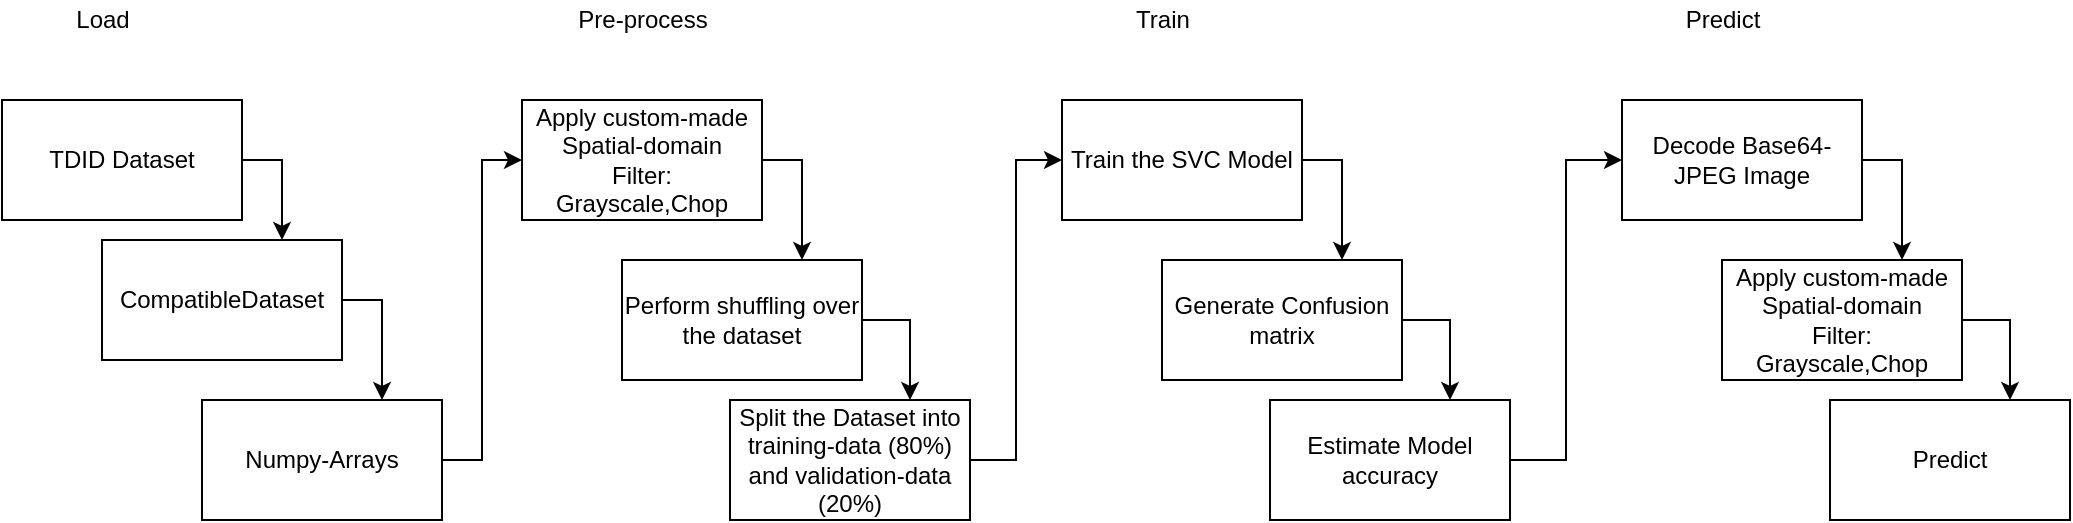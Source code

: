 <mxfile version="14.4.2" type="device"><diagram id="vlej7EJ6OrdBId9abfh9" name="Page-1"><mxGraphModel dx="1106" dy="860" grid="0" gridSize="10" guides="1" tooltips="1" connect="1" arrows="1" fold="1" page="1" pageScale="1" pageWidth="827" pageHeight="1169" math="0" shadow="0"><root><mxCell id="0"/><mxCell id="1" parent="0"/><mxCell id="bg4OJwAdCD0uPcDrFBgO-4" style="edgeStyle=orthogonalEdgeStyle;rounded=0;orthogonalLoop=1;jettySize=auto;html=1;exitX=1;exitY=0.5;exitDx=0;exitDy=0;entryX=0.75;entryY=0;entryDx=0;entryDy=0;" edge="1" parent="1" source="bg4OJwAdCD0uPcDrFBgO-1" target="bg4OJwAdCD0uPcDrFBgO-2"><mxGeometry relative="1" as="geometry"/></mxCell><mxCell id="bg4OJwAdCD0uPcDrFBgO-1" value="TDID Dataset" style="rounded=0;whiteSpace=wrap;html=1;" vertex="1" parent="1"><mxGeometry x="50" y="270" width="120" height="60" as="geometry"/></mxCell><mxCell id="bg4OJwAdCD0uPcDrFBgO-5" style="edgeStyle=orthogonalEdgeStyle;rounded=0;orthogonalLoop=1;jettySize=auto;html=1;exitX=1;exitY=0.5;exitDx=0;exitDy=0;entryX=0.75;entryY=0;entryDx=0;entryDy=0;" edge="1" parent="1" source="bg4OJwAdCD0uPcDrFBgO-2" target="bg4OJwAdCD0uPcDrFBgO-3"><mxGeometry relative="1" as="geometry"/></mxCell><mxCell id="bg4OJwAdCD0uPcDrFBgO-2" value="CompatibleDataset" style="rounded=0;whiteSpace=wrap;html=1;" vertex="1" parent="1"><mxGeometry x="100" y="340" width="120" height="60" as="geometry"/></mxCell><mxCell id="bg4OJwAdCD0uPcDrFBgO-7" style="edgeStyle=orthogonalEdgeStyle;rounded=0;orthogonalLoop=1;jettySize=auto;html=1;exitX=1;exitY=0.5;exitDx=0;exitDy=0;entryX=0;entryY=0.5;entryDx=0;entryDy=0;" edge="1" parent="1" source="bg4OJwAdCD0uPcDrFBgO-3" target="bg4OJwAdCD0uPcDrFBgO-6"><mxGeometry relative="1" as="geometry"/></mxCell><mxCell id="bg4OJwAdCD0uPcDrFBgO-3" value="Numpy-Arrays" style="rounded=0;whiteSpace=wrap;html=1;" vertex="1" parent="1"><mxGeometry x="150" y="420" width="120" height="60" as="geometry"/></mxCell><mxCell id="bg4OJwAdCD0uPcDrFBgO-9" style="edgeStyle=orthogonalEdgeStyle;rounded=0;orthogonalLoop=1;jettySize=auto;html=1;exitX=1;exitY=0.5;exitDx=0;exitDy=0;entryX=0.75;entryY=0;entryDx=0;entryDy=0;" edge="1" parent="1" source="bg4OJwAdCD0uPcDrFBgO-6" target="bg4OJwAdCD0uPcDrFBgO-8"><mxGeometry relative="1" as="geometry"/></mxCell><mxCell id="bg4OJwAdCD0uPcDrFBgO-6" value="Apply custom-made Spatial-domain&lt;br&gt;Filter: Grayscale,Chop" style="rounded=0;whiteSpace=wrap;html=1;" vertex="1" parent="1"><mxGeometry x="310" y="270" width="120" height="60" as="geometry"/></mxCell><mxCell id="bg4OJwAdCD0uPcDrFBgO-11" style="edgeStyle=orthogonalEdgeStyle;rounded=0;orthogonalLoop=1;jettySize=auto;html=1;exitX=1;exitY=0.5;exitDx=0;exitDy=0;entryX=0.75;entryY=0;entryDx=0;entryDy=0;" edge="1" parent="1" source="bg4OJwAdCD0uPcDrFBgO-8" target="bg4OJwAdCD0uPcDrFBgO-10"><mxGeometry relative="1" as="geometry"/></mxCell><mxCell id="bg4OJwAdCD0uPcDrFBgO-8" value="Perform shuffling over the dataset" style="rounded=0;whiteSpace=wrap;html=1;" vertex="1" parent="1"><mxGeometry x="360" y="350" width="120" height="60" as="geometry"/></mxCell><mxCell id="bg4OJwAdCD0uPcDrFBgO-19" style="edgeStyle=orthogonalEdgeStyle;rounded=0;orthogonalLoop=1;jettySize=auto;html=1;exitX=1;exitY=0.5;exitDx=0;exitDy=0;entryX=0;entryY=0.5;entryDx=0;entryDy=0;" edge="1" parent="1" source="bg4OJwAdCD0uPcDrFBgO-10" target="bg4OJwAdCD0uPcDrFBgO-15"><mxGeometry relative="1" as="geometry"/></mxCell><mxCell id="bg4OJwAdCD0uPcDrFBgO-10" value="Split the Dataset into training-data (80%) and validation-data (20%)" style="rounded=0;whiteSpace=wrap;html=1;" vertex="1" parent="1"><mxGeometry x="414" y="420" width="120" height="60" as="geometry"/></mxCell><mxCell id="bg4OJwAdCD0uPcDrFBgO-12" value="Load" style="text;html=1;align=center;verticalAlign=middle;resizable=0;points=[];autosize=1;" vertex="1" parent="1"><mxGeometry x="80" y="220" width="40" height="20" as="geometry"/></mxCell><mxCell id="bg4OJwAdCD0uPcDrFBgO-13" value="Pre-process" style="text;html=1;align=center;verticalAlign=middle;resizable=0;points=[];autosize=1;" vertex="1" parent="1"><mxGeometry x="330" y="220" width="80" height="20" as="geometry"/></mxCell><mxCell id="bg4OJwAdCD0uPcDrFBgO-14" style="edgeStyle=orthogonalEdgeStyle;rounded=0;orthogonalLoop=1;jettySize=auto;html=1;exitX=1;exitY=0.5;exitDx=0;exitDy=0;entryX=0.75;entryY=0;entryDx=0;entryDy=0;" edge="1" source="bg4OJwAdCD0uPcDrFBgO-15" target="bg4OJwAdCD0uPcDrFBgO-17" parent="1"><mxGeometry relative="1" as="geometry"/></mxCell><mxCell id="bg4OJwAdCD0uPcDrFBgO-15" value="Train the SVC Model" style="rounded=0;whiteSpace=wrap;html=1;" vertex="1" parent="1"><mxGeometry x="580" y="270" width="120" height="60" as="geometry"/></mxCell><mxCell id="bg4OJwAdCD0uPcDrFBgO-16" style="edgeStyle=orthogonalEdgeStyle;rounded=0;orthogonalLoop=1;jettySize=auto;html=1;exitX=1;exitY=0.5;exitDx=0;exitDy=0;entryX=0.75;entryY=0;entryDx=0;entryDy=0;" edge="1" source="bg4OJwAdCD0uPcDrFBgO-17" target="bg4OJwAdCD0uPcDrFBgO-18" parent="1"><mxGeometry relative="1" as="geometry"/></mxCell><mxCell id="bg4OJwAdCD0uPcDrFBgO-17" value="Generate Confusion matrix" style="rounded=0;whiteSpace=wrap;html=1;" vertex="1" parent="1"><mxGeometry x="630" y="350" width="120" height="60" as="geometry"/></mxCell><mxCell id="bg4OJwAdCD0uPcDrFBgO-22" style="edgeStyle=orthogonalEdgeStyle;rounded=0;orthogonalLoop=1;jettySize=auto;html=1;exitX=1;exitY=0.5;exitDx=0;exitDy=0;entryX=0;entryY=0.5;entryDx=0;entryDy=0;" edge="1" parent="1" source="bg4OJwAdCD0uPcDrFBgO-18" target="bg4OJwAdCD0uPcDrFBgO-24"><mxGeometry relative="1" as="geometry"><mxPoint x="850" y="290" as="targetPoint"/></mxGeometry></mxCell><mxCell id="bg4OJwAdCD0uPcDrFBgO-18" value="Estimate Model accuracy" style="rounded=0;whiteSpace=wrap;html=1;" vertex="1" parent="1"><mxGeometry x="684" y="420" width="120" height="60" as="geometry"/></mxCell><mxCell id="bg4OJwAdCD0uPcDrFBgO-20" value="Train" style="text;html=1;align=center;verticalAlign=middle;resizable=0;points=[];autosize=1;" vertex="1" parent="1"><mxGeometry x="610" y="220" width="40" height="20" as="geometry"/></mxCell><mxCell id="bg4OJwAdCD0uPcDrFBgO-23" style="edgeStyle=orthogonalEdgeStyle;rounded=0;orthogonalLoop=1;jettySize=auto;html=1;exitX=1;exitY=0.5;exitDx=0;exitDy=0;entryX=0.75;entryY=0;entryDx=0;entryDy=0;" edge="1" source="bg4OJwAdCD0uPcDrFBgO-24" target="bg4OJwAdCD0uPcDrFBgO-26" parent="1"><mxGeometry relative="1" as="geometry"/></mxCell><mxCell id="bg4OJwAdCD0uPcDrFBgO-24" value="Decode Base64-JPEG Image" style="rounded=0;whiteSpace=wrap;html=1;" vertex="1" parent="1"><mxGeometry x="860" y="270" width="120" height="60" as="geometry"/></mxCell><mxCell id="bg4OJwAdCD0uPcDrFBgO-25" style="edgeStyle=orthogonalEdgeStyle;rounded=0;orthogonalLoop=1;jettySize=auto;html=1;exitX=1;exitY=0.5;exitDx=0;exitDy=0;entryX=0.75;entryY=0;entryDx=0;entryDy=0;" edge="1" source="bg4OJwAdCD0uPcDrFBgO-26" target="bg4OJwAdCD0uPcDrFBgO-27" parent="1"><mxGeometry relative="1" as="geometry"/></mxCell><mxCell id="bg4OJwAdCD0uPcDrFBgO-26" value="Apply custom-made Spatial-domain&lt;br&gt;Filter: Grayscale,Chop" style="rounded=0;whiteSpace=wrap;html=1;" vertex="1" parent="1"><mxGeometry x="910" y="350" width="120" height="60" as="geometry"/></mxCell><mxCell id="bg4OJwAdCD0uPcDrFBgO-27" value="Predict" style="rounded=0;whiteSpace=wrap;html=1;" vertex="1" parent="1"><mxGeometry x="964" y="420" width="120" height="60" as="geometry"/></mxCell><mxCell id="bg4OJwAdCD0uPcDrFBgO-28" value="Predict" style="text;html=1;align=center;verticalAlign=middle;resizable=0;points=[];autosize=1;" vertex="1" parent="1"><mxGeometry x="885" y="220" width="50" height="20" as="geometry"/></mxCell></root></mxGraphModel></diagram></mxfile>